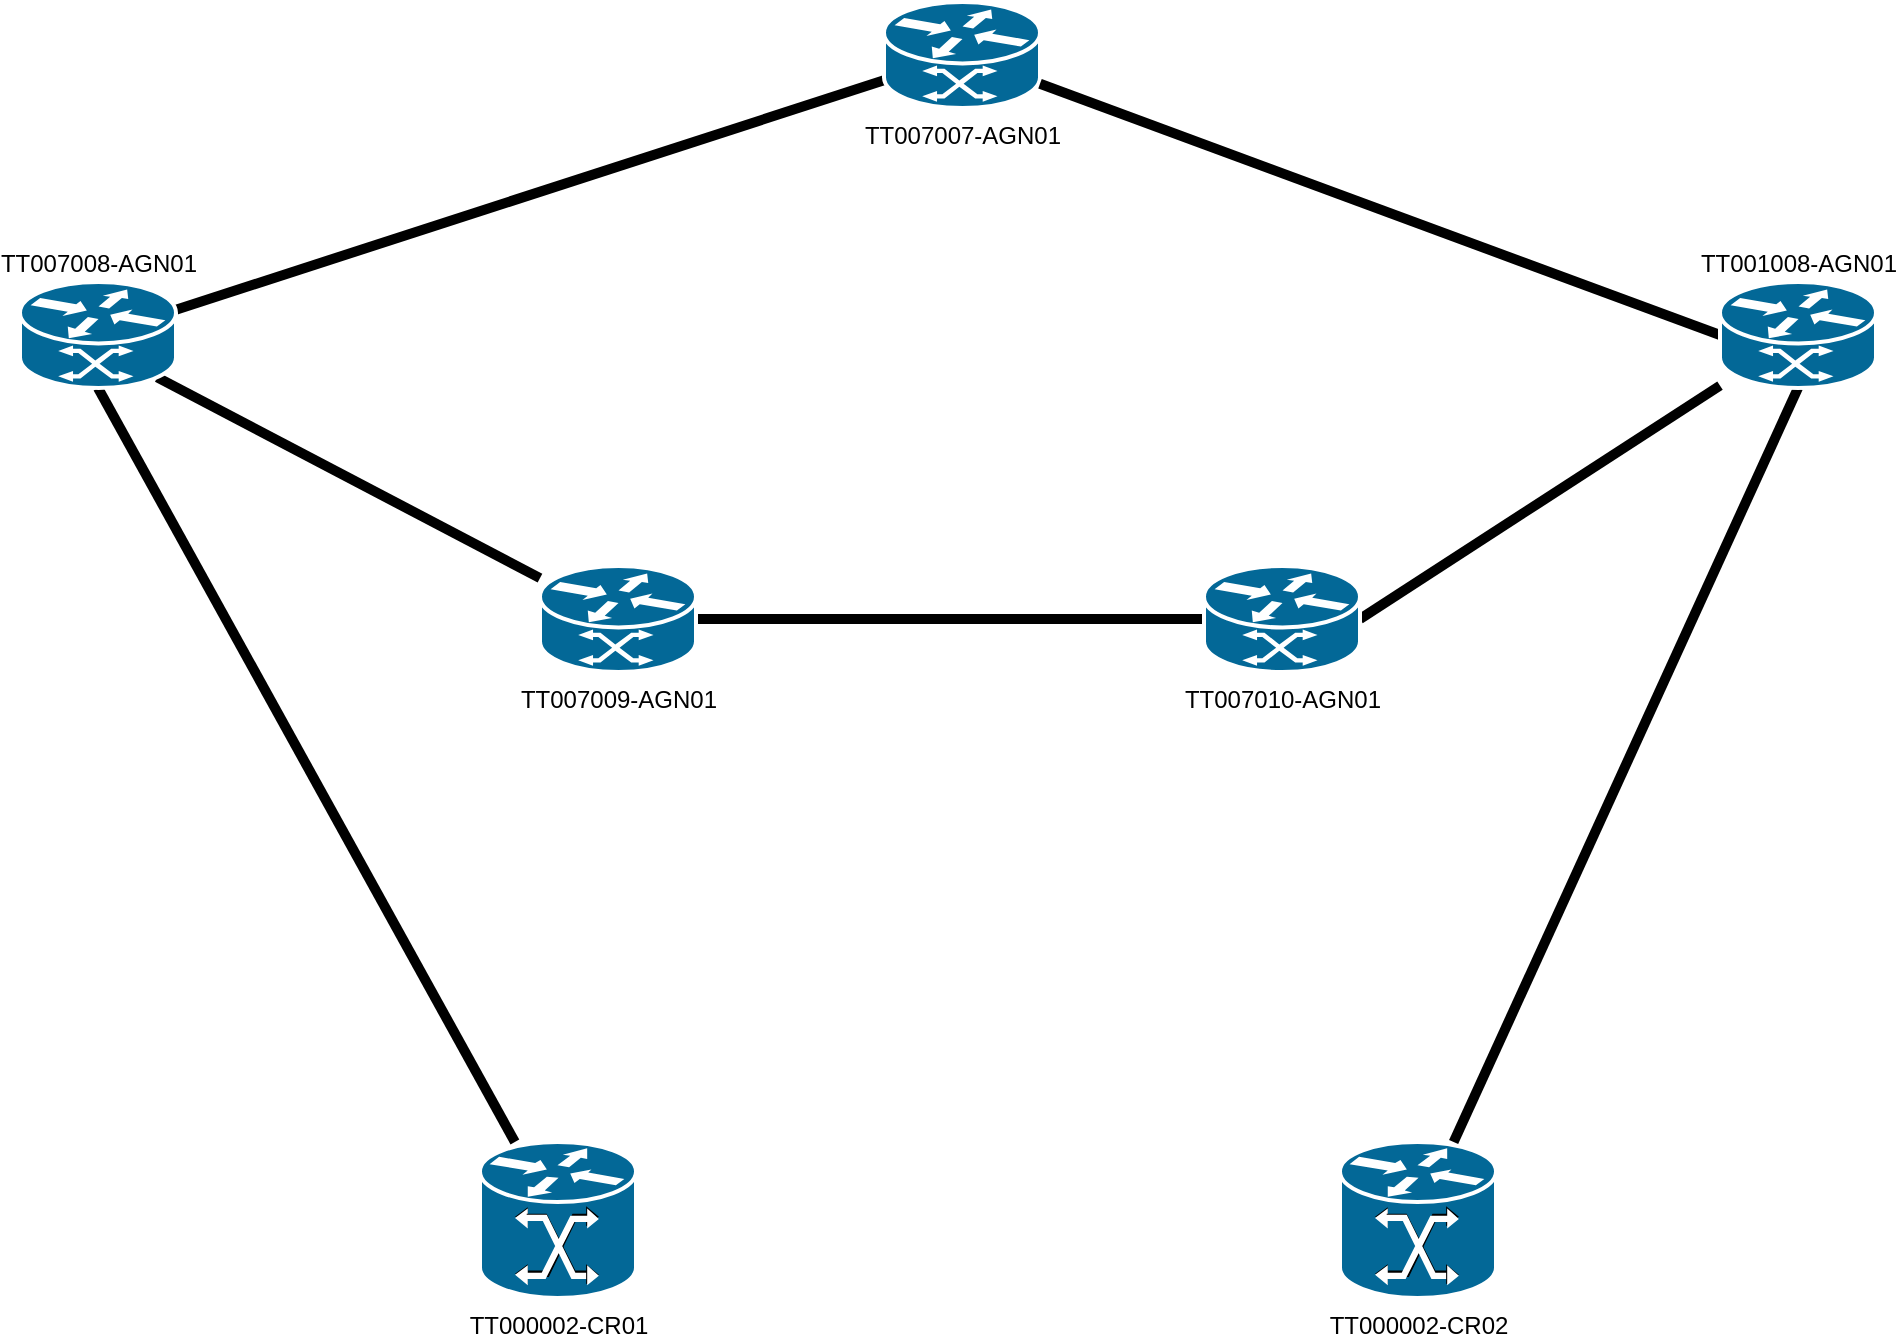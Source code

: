 <mxfile version="15.5.4" type="github">
  <diagram name="Page-1" id="c37626ed-c26b-45fb-9056-f9ebc6bb27b6">
    <mxGraphModel dx="1607" dy="864" grid="1" gridSize="10" guides="1" tooltips="1" connect="1" arrows="1" fold="1" page="1" pageScale="1" pageWidth="1100" pageHeight="850" background="none" math="0" shadow="0">
      <root>
        <mxCell id="0" />
        <mxCell id="1" parent="0" />
        <mxCell id="JHTwUMxyWwH-LDAKxkg0-12" style="edgeStyle=none;rounded=0;orthogonalLoop=1;jettySize=auto;html=1;exitX=0.5;exitY=1;exitDx=0;exitDy=0;exitPerimeter=0;endArrow=none;endFill=0;strokeWidth=5;" edge="1" parent="1" source="JHTwUMxyWwH-LDAKxkg0-1" target="JHTwUMxyWwH-LDAKxkg0-2">
          <mxGeometry relative="1" as="geometry" />
        </mxCell>
        <mxCell id="JHTwUMxyWwH-LDAKxkg0-14" style="rounded=0;orthogonalLoop=1;jettySize=auto;html=1;exitX=0.88;exitY=0.9;exitDx=0;exitDy=0;exitPerimeter=0;endArrow=none;endFill=0;strokeWidth=5;" edge="1" parent="1" source="JHTwUMxyWwH-LDAKxkg0-1" target="JHTwUMxyWwH-LDAKxkg0-5">
          <mxGeometry relative="1" as="geometry" />
        </mxCell>
        <mxCell id="JHTwUMxyWwH-LDAKxkg0-15" style="edgeStyle=none;rounded=0;orthogonalLoop=1;jettySize=auto;html=1;endArrow=none;endFill=0;strokeWidth=5;" edge="1" parent="1" source="JHTwUMxyWwH-LDAKxkg0-1" target="JHTwUMxyWwH-LDAKxkg0-4">
          <mxGeometry relative="1" as="geometry" />
        </mxCell>
        <mxCell id="JHTwUMxyWwH-LDAKxkg0-1" value="TT007008-AGN01" style="shape=mxgraph.cisco.routers.atm_router;sketch=0;html=1;pointerEvents=1;dashed=0;fillColor=#036897;strokeColor=#ffffff;strokeWidth=2;verticalLabelPosition=top;verticalAlign=bottom;align=center;outlineConnect=0;horizontal=1;labelPosition=center;" vertex="1" parent="1">
          <mxGeometry x="40" y="230" width="78" height="53" as="geometry" />
        </mxCell>
        <mxCell id="JHTwUMxyWwH-LDAKxkg0-2" value="TT000002-CR01" style="shape=mxgraph.cisco.routers.gigabit_switch_atm_tag_router;sketch=0;html=1;pointerEvents=1;dashed=0;fillColor=#036897;strokeColor=#ffffff;strokeWidth=2;verticalLabelPosition=bottom;verticalAlign=top;align=center;outlineConnect=0;" vertex="1" parent="1">
          <mxGeometry x="270" y="660" width="78" height="78" as="geometry" />
        </mxCell>
        <mxCell id="JHTwUMxyWwH-LDAKxkg0-3" value="TT000002-CR02" style="shape=mxgraph.cisco.routers.gigabit_switch_atm_tag_router;sketch=0;html=1;pointerEvents=1;dashed=0;fillColor=#036897;strokeColor=#ffffff;strokeWidth=2;verticalLabelPosition=bottom;verticalAlign=top;align=center;outlineConnect=0;" vertex="1" parent="1">
          <mxGeometry x="700" y="660" width="78" height="78" as="geometry" />
        </mxCell>
        <mxCell id="JHTwUMxyWwH-LDAKxkg0-4" value="TT007007-AGN01" style="shape=mxgraph.cisco.routers.atm_router;sketch=0;html=1;pointerEvents=1;dashed=0;fillColor=#036897;strokeColor=#ffffff;strokeWidth=2;verticalLabelPosition=bottom;verticalAlign=top;align=center;outlineConnect=0;" vertex="1" parent="1">
          <mxGeometry x="472" y="90" width="78" height="53" as="geometry" />
        </mxCell>
        <mxCell id="JHTwUMxyWwH-LDAKxkg0-16" style="edgeStyle=none;rounded=0;orthogonalLoop=1;jettySize=auto;html=1;exitX=1;exitY=0.5;exitDx=0;exitDy=0;exitPerimeter=0;endArrow=none;endFill=0;strokeWidth=5;" edge="1" parent="1" source="JHTwUMxyWwH-LDAKxkg0-5" target="JHTwUMxyWwH-LDAKxkg0-7">
          <mxGeometry relative="1" as="geometry" />
        </mxCell>
        <mxCell id="JHTwUMxyWwH-LDAKxkg0-5" value="TT007009-AGN01" style="shape=mxgraph.cisco.routers.atm_router;sketch=0;html=1;pointerEvents=1;dashed=0;fillColor=#036897;strokeColor=#ffffff;strokeWidth=2;verticalLabelPosition=bottom;verticalAlign=top;align=center;outlineConnect=0;" vertex="1" parent="1">
          <mxGeometry x="300" y="372" width="78" height="53" as="geometry" />
        </mxCell>
        <mxCell id="JHTwUMxyWwH-LDAKxkg0-13" style="edgeStyle=none;rounded=0;orthogonalLoop=1;jettySize=auto;html=1;exitX=0.5;exitY=1;exitDx=0;exitDy=0;exitPerimeter=0;endArrow=none;endFill=0;strokeWidth=5;" edge="1" parent="1" source="JHTwUMxyWwH-LDAKxkg0-6" target="JHTwUMxyWwH-LDAKxkg0-3">
          <mxGeometry relative="1" as="geometry" />
        </mxCell>
        <mxCell id="JHTwUMxyWwH-LDAKxkg0-19" style="edgeStyle=none;rounded=0;orthogonalLoop=1;jettySize=auto;html=1;exitX=0;exitY=0.5;exitDx=0;exitDy=0;exitPerimeter=0;endArrow=none;endFill=0;strokeWidth=5;" edge="1" parent="1" source="JHTwUMxyWwH-LDAKxkg0-6" target="JHTwUMxyWwH-LDAKxkg0-4">
          <mxGeometry relative="1" as="geometry" />
        </mxCell>
        <mxCell id="JHTwUMxyWwH-LDAKxkg0-6" value="TT001008-AGN01" style="shape=mxgraph.cisco.routers.atm_router;sketch=0;html=1;pointerEvents=1;dashed=0;fillColor=#036897;strokeColor=#ffffff;strokeWidth=2;verticalLabelPosition=top;verticalAlign=bottom;align=center;outlineConnect=0;labelPosition=center;" vertex="1" parent="1">
          <mxGeometry x="890" y="230" width="78" height="53" as="geometry" />
        </mxCell>
        <mxCell id="JHTwUMxyWwH-LDAKxkg0-17" style="edgeStyle=none;rounded=0;orthogonalLoop=1;jettySize=auto;html=1;exitX=1;exitY=0.5;exitDx=0;exitDy=0;exitPerimeter=0;endArrow=none;endFill=0;strokeWidth=5;" edge="1" parent="1" source="JHTwUMxyWwH-LDAKxkg0-7" target="JHTwUMxyWwH-LDAKxkg0-6">
          <mxGeometry relative="1" as="geometry" />
        </mxCell>
        <mxCell id="JHTwUMxyWwH-LDAKxkg0-7" value="TT007010-AGN01" style="shape=mxgraph.cisco.routers.atm_router;sketch=0;html=1;pointerEvents=1;dashed=0;fillColor=#036897;strokeColor=#ffffff;strokeWidth=2;verticalLabelPosition=bottom;verticalAlign=top;align=center;outlineConnect=0;" vertex="1" parent="1">
          <mxGeometry x="632" y="372" width="78" height="53" as="geometry" />
        </mxCell>
      </root>
    </mxGraphModel>
  </diagram>
</mxfile>
